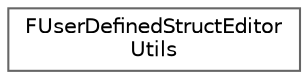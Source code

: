 digraph "Graphical Class Hierarchy"
{
 // INTERACTIVE_SVG=YES
 // LATEX_PDF_SIZE
  bgcolor="transparent";
  edge [fontname=Helvetica,fontsize=10,labelfontname=Helvetica,labelfontsize=10];
  node [fontname=Helvetica,fontsize=10,shape=box,height=0.2,width=0.4];
  rankdir="LR";
  Node0 [id="Node000000",label="FUserDefinedStructEditor\lUtils",height=0.2,width=0.4,color="grey40", fillcolor="white", style="filled",URL="$d9/d1d/structFUserDefinedStructEditorUtils.html",tooltip=" "];
}
